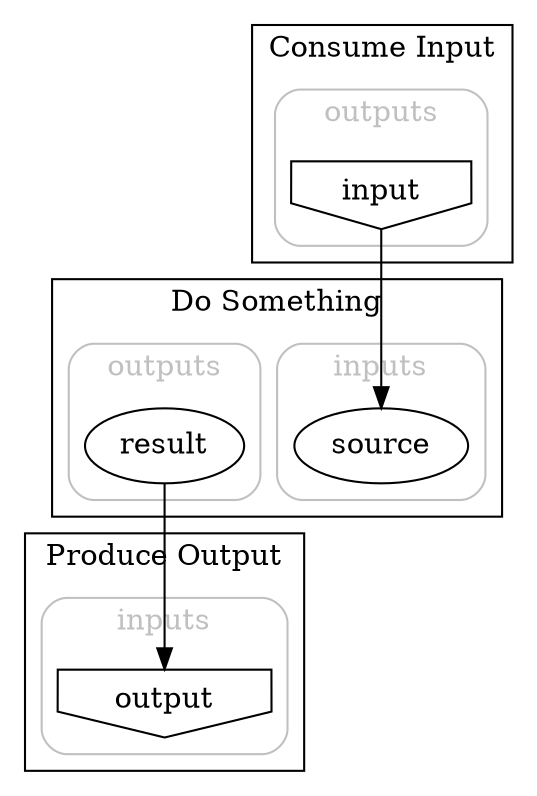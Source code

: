 digraph pg_graph {

subgraph "clusterinput_1" {
  label = "Consume Input"
  subgraph "clusteroutputs_1" {
    label = "outputs"
    fontcolor = "gray"
    style = "rounded"
    color = "gray"
    "input" [label="input"; shape=invhouse]
  }
}

subgraph "cluster_3" {
  label = "Do Something"
  subgraph "clustersub_3i" {
    label = "inputs"
    fontcolor = "gray"
    style = "rounded"
    color = "gray"
    "source_3" [label="source"]
  }
  subgraph "clustersub_3o" {
    label = "outputs"
    fontcolor = "gray"
    style = "rounded"
    color = "gray"
    "result_3" [label="result"]
  }
}

subgraph "clusterinput_2" {
  label = "Produce Output"
  subgraph "clusterinputss_2" {
    label = "inputs"
    fontcolor = "gray"
    style = "rounded"
    color = "gray"
    "output" [label="output"; shape=invhouse]
  }
}

"input" -> "source_3"
"result_3" -> "output"

}
